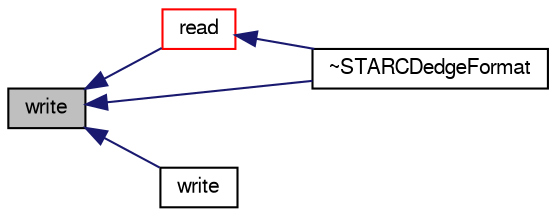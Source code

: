 digraph "write"
{
  bgcolor="transparent";
  edge [fontname="FreeSans",fontsize="10",labelfontname="FreeSans",labelfontsize="10"];
  node [fontname="FreeSans",fontsize="10",shape=record];
  rankdir="LR";
  Node269 [label="write",height=0.2,width=0.4,color="black", fillcolor="grey75", style="filled", fontcolor="black"];
  Node269 -> Node270 [dir="back",color="midnightblue",fontsize="10",style="solid",fontname="FreeSans"];
  Node270 [label="read",height=0.2,width=0.4,color="red",URL="$a21778.html#a464ebd67acbdff0014d4dae69e3ec4be",tooltip="Read from file. "];
  Node270 -> Node272 [dir="back",color="midnightblue",fontsize="10",style="solid",fontname="FreeSans"];
  Node272 [label="~STARCDedgeFormat",height=0.2,width=0.4,color="black",URL="$a21778.html#a610409e1c039fdc441d1e7b94d0e2e6f",tooltip="Destructor. "];
  Node269 -> Node273 [dir="back",color="midnightblue",fontsize="10",style="solid",fontname="FreeSans"];
  Node273 [label="write",height=0.2,width=0.4,color="black",URL="$a21778.html#a01c3b83ec613ee5baee3f67a188e98b1",tooltip="Write object. "];
  Node269 -> Node272 [dir="back",color="midnightblue",fontsize="10",style="solid",fontname="FreeSans"];
}
